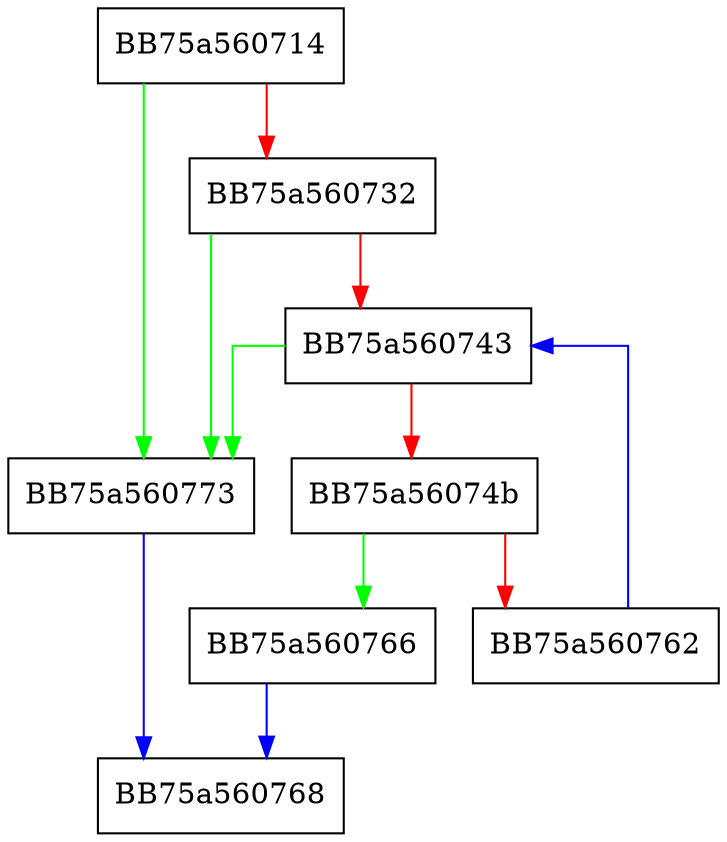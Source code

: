 digraph pe_get_context_index {
  node [shape="box"];
  graph [splines=ortho];
  BB75a560714 -> BB75a560773 [color="green"];
  BB75a560714 -> BB75a560732 [color="red"];
  BB75a560732 -> BB75a560773 [color="green"];
  BB75a560732 -> BB75a560743 [color="red"];
  BB75a560743 -> BB75a560773 [color="green"];
  BB75a560743 -> BB75a56074b [color="red"];
  BB75a56074b -> BB75a560766 [color="green"];
  BB75a56074b -> BB75a560762 [color="red"];
  BB75a560762 -> BB75a560743 [color="blue"];
  BB75a560766 -> BB75a560768 [color="blue"];
  BB75a560773 -> BB75a560768 [color="blue"];
}